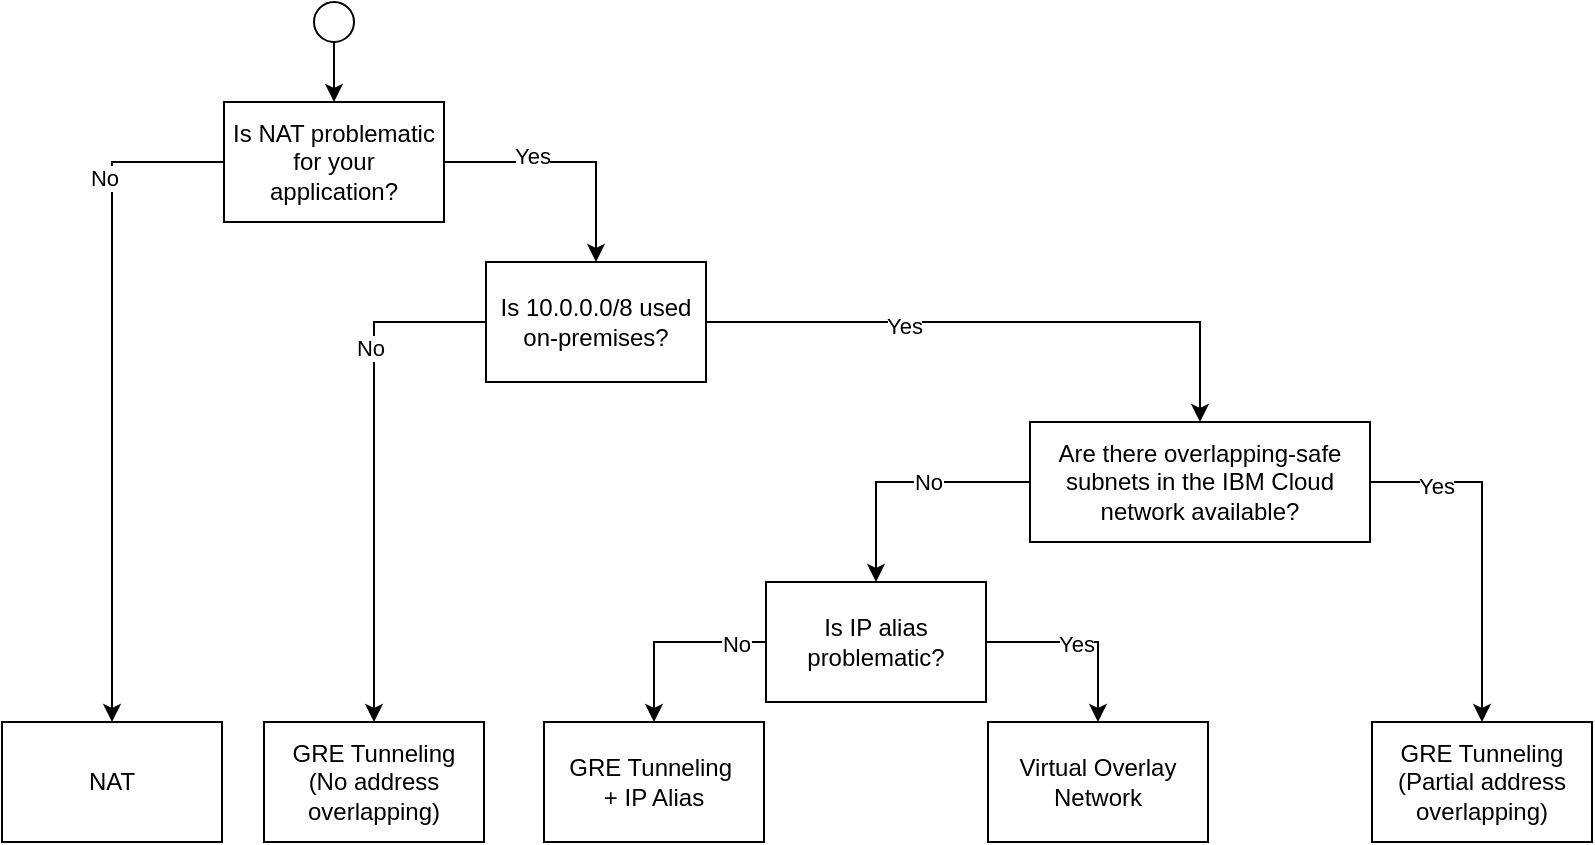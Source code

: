 <mxfile version="21.6.8" type="device">
  <diagram name="Page-1" id="CTSBTtlPjF7ZJka6tU7G">
    <mxGraphModel dx="1434" dy="836" grid="1" gridSize="10" guides="1" tooltips="1" connect="1" arrows="1" fold="1" page="1" pageScale="1" pageWidth="850" pageHeight="1100" math="0" shadow="0">
      <root>
        <mxCell id="0" />
        <mxCell id="1" parent="0" />
        <mxCell id="4ODZif7YlOPQW65o_ZpC-4" value="" style="edgeStyle=orthogonalEdgeStyle;rounded=0;orthogonalLoop=1;jettySize=auto;html=1;" parent="1" source="4ODZif7YlOPQW65o_ZpC-1" target="4ODZif7YlOPQW65o_ZpC-3" edge="1">
          <mxGeometry relative="1" as="geometry" />
        </mxCell>
        <mxCell id="4ODZif7YlOPQW65o_ZpC-1" value="" style="ellipse;whiteSpace=wrap;html=1;aspect=fixed;" parent="1" vertex="1">
          <mxGeometry x="185" y="130" width="20" height="20" as="geometry" />
        </mxCell>
        <mxCell id="4ODZif7YlOPQW65o_ZpC-6" value="" style="edgeStyle=orthogonalEdgeStyle;rounded=0;orthogonalLoop=1;jettySize=auto;html=1;" parent="1" source="4ODZif7YlOPQW65o_ZpC-3" target="4ODZif7YlOPQW65o_ZpC-5" edge="1">
          <mxGeometry relative="1" as="geometry" />
        </mxCell>
        <mxCell id="4ODZif7YlOPQW65o_ZpC-15" value="No" style="edgeLabel;html=1;align=center;verticalAlign=middle;resizable=0;points=[];" parent="4ODZif7YlOPQW65o_ZpC-6" vertex="1" connectable="0">
          <mxGeometry x="-0.621" y="-4" relative="1" as="geometry">
            <mxPoint as="offset" />
          </mxGeometry>
        </mxCell>
        <mxCell id="4ODZif7YlOPQW65o_ZpC-8" value="" style="edgeStyle=orthogonalEdgeStyle;rounded=0;orthogonalLoop=1;jettySize=auto;html=1;entryX=0.5;entryY=0;entryDx=0;entryDy=0;" parent="1" source="4ODZif7YlOPQW65o_ZpC-3" target="4ODZif7YlOPQW65o_ZpC-7" edge="1">
          <mxGeometry relative="1" as="geometry" />
        </mxCell>
        <mxCell id="4ODZif7YlOPQW65o_ZpC-16" value="Yes" style="edgeLabel;html=1;align=center;verticalAlign=middle;resizable=0;points=[];" parent="4ODZif7YlOPQW65o_ZpC-8" vertex="1" connectable="0">
          <mxGeometry x="-0.309" y="3" relative="1" as="geometry">
            <mxPoint as="offset" />
          </mxGeometry>
        </mxCell>
        <mxCell id="4ODZif7YlOPQW65o_ZpC-3" value="Is NAT problematic for your application?" style="whiteSpace=wrap;html=1;" parent="1" vertex="1">
          <mxGeometry x="140" y="180" width="110" height="60" as="geometry" />
        </mxCell>
        <mxCell id="4ODZif7YlOPQW65o_ZpC-5" value="NAT" style="whiteSpace=wrap;html=1;" parent="1" vertex="1">
          <mxGeometry x="29" y="490" width="110" height="60" as="geometry" />
        </mxCell>
        <mxCell id="4ODZif7YlOPQW65o_ZpC-12" value="" style="edgeStyle=orthogonalEdgeStyle;rounded=0;orthogonalLoop=1;jettySize=auto;html=1;" parent="1" source="4ODZif7YlOPQW65o_ZpC-7" target="4ODZif7YlOPQW65o_ZpC-11" edge="1">
          <mxGeometry relative="1" as="geometry" />
        </mxCell>
        <mxCell id="4ODZif7YlOPQW65o_ZpC-17" value="No" style="edgeLabel;html=1;align=center;verticalAlign=middle;resizable=0;points=[];" parent="4ODZif7YlOPQW65o_ZpC-12" vertex="1" connectable="0">
          <mxGeometry x="-0.463" y="-2" relative="1" as="geometry">
            <mxPoint as="offset" />
          </mxGeometry>
        </mxCell>
        <mxCell id="4ODZif7YlOPQW65o_ZpC-14" value="" style="edgeStyle=orthogonalEdgeStyle;rounded=0;orthogonalLoop=1;jettySize=auto;html=1;entryX=0.5;entryY=0;entryDx=0;entryDy=0;" parent="1" source="4ODZif7YlOPQW65o_ZpC-7" target="4ODZif7YlOPQW65o_ZpC-13" edge="1">
          <mxGeometry relative="1" as="geometry" />
        </mxCell>
        <mxCell id="4ODZif7YlOPQW65o_ZpC-18" value="Yes" style="edgeLabel;html=1;align=center;verticalAlign=middle;resizable=0;points=[];" parent="4ODZif7YlOPQW65o_ZpC-14" vertex="1" connectable="0">
          <mxGeometry x="-0.338" y="-2" relative="1" as="geometry">
            <mxPoint as="offset" />
          </mxGeometry>
        </mxCell>
        <mxCell id="4ODZif7YlOPQW65o_ZpC-7" value="Is 10.0.0.0/8 used on-premises?" style="whiteSpace=wrap;html=1;" parent="1" vertex="1">
          <mxGeometry x="271" y="260" width="110" height="60" as="geometry" />
        </mxCell>
        <mxCell id="4ODZif7YlOPQW65o_ZpC-11" value="GRE Tunneling &lt;br&gt;(No address overlapping)" style="whiteSpace=wrap;html=1;" parent="1" vertex="1">
          <mxGeometry x="160" y="490" width="110" height="60" as="geometry" />
        </mxCell>
        <mxCell id="4ODZif7YlOPQW65o_ZpC-20" value="" style="edgeStyle=orthogonalEdgeStyle;rounded=0;orthogonalLoop=1;jettySize=auto;html=1;" parent="1" source="4ODZif7YlOPQW65o_ZpC-13" target="4ODZif7YlOPQW65o_ZpC-19" edge="1">
          <mxGeometry relative="1" as="geometry" />
        </mxCell>
        <mxCell id="4ODZif7YlOPQW65o_ZpC-29" value="Yes" style="edgeLabel;html=1;align=center;verticalAlign=middle;resizable=0;points=[];" parent="4ODZif7YlOPQW65o_ZpC-20" vertex="1" connectable="0">
          <mxGeometry x="-0.632" y="-2" relative="1" as="geometry">
            <mxPoint as="offset" />
          </mxGeometry>
        </mxCell>
        <mxCell id="4ODZif7YlOPQW65o_ZpC-22" value="" style="edgeStyle=orthogonalEdgeStyle;rounded=0;orthogonalLoop=1;jettySize=auto;html=1;" parent="1" source="4ODZif7YlOPQW65o_ZpC-13" target="4ODZif7YlOPQW65o_ZpC-21" edge="1">
          <mxGeometry relative="1" as="geometry" />
        </mxCell>
        <mxCell id="4ODZif7YlOPQW65o_ZpC-30" value="No" style="edgeLabel;html=1;align=center;verticalAlign=middle;resizable=0;points=[];" parent="4ODZif7YlOPQW65o_ZpC-22" vertex="1" connectable="0">
          <mxGeometry x="-0.2" relative="1" as="geometry">
            <mxPoint as="offset" />
          </mxGeometry>
        </mxCell>
        <mxCell id="4ODZif7YlOPQW65o_ZpC-13" value="Are there overlapping-safe subnets in the IBM Cloud network available?" style="whiteSpace=wrap;html=1;" parent="1" vertex="1">
          <mxGeometry x="543" y="340" width="170" height="60" as="geometry" />
        </mxCell>
        <mxCell id="4ODZif7YlOPQW65o_ZpC-19" value="GRE Tunneling&lt;br style=&quot;border-color: var(--border-color);&quot;&gt;(Partial address overlapping)" style="whiteSpace=wrap;html=1;" parent="1" vertex="1">
          <mxGeometry x="714" y="490" width="110" height="60" as="geometry" />
        </mxCell>
        <mxCell id="4ODZif7YlOPQW65o_ZpC-24" value="" style="edgeStyle=orthogonalEdgeStyle;rounded=0;orthogonalLoop=1;jettySize=auto;html=1;" parent="1" source="4ODZif7YlOPQW65o_ZpC-21" target="4ODZif7YlOPQW65o_ZpC-23" edge="1">
          <mxGeometry relative="1" as="geometry" />
        </mxCell>
        <mxCell id="4ODZif7YlOPQW65o_ZpC-27" value="No" style="edgeLabel;html=1;align=center;verticalAlign=middle;resizable=0;points=[];" parent="4ODZif7YlOPQW65o_ZpC-24" vertex="1" connectable="0">
          <mxGeometry x="-0.673" y="1" relative="1" as="geometry">
            <mxPoint as="offset" />
          </mxGeometry>
        </mxCell>
        <mxCell id="4ODZif7YlOPQW65o_ZpC-26" value="" style="edgeStyle=orthogonalEdgeStyle;rounded=0;orthogonalLoop=1;jettySize=auto;html=1;" parent="1" source="4ODZif7YlOPQW65o_ZpC-21" target="4ODZif7YlOPQW65o_ZpC-25" edge="1">
          <mxGeometry relative="1" as="geometry" />
        </mxCell>
        <mxCell id="4ODZif7YlOPQW65o_ZpC-28" value="Yes" style="edgeLabel;html=1;align=center;verticalAlign=middle;resizable=0;points=[];" parent="4ODZif7YlOPQW65o_ZpC-26" vertex="1" connectable="0">
          <mxGeometry x="-0.061" y="-1" relative="1" as="geometry">
            <mxPoint as="offset" />
          </mxGeometry>
        </mxCell>
        <mxCell id="4ODZif7YlOPQW65o_ZpC-21" value="Is IP alias problematic?" style="whiteSpace=wrap;html=1;" parent="1" vertex="1">
          <mxGeometry x="411" y="420" width="110" height="60" as="geometry" />
        </mxCell>
        <mxCell id="4ODZif7YlOPQW65o_ZpC-23" value="GRE Tunneling&amp;nbsp;&lt;br&gt;+ IP Alias" style="whiteSpace=wrap;html=1;" parent="1" vertex="1">
          <mxGeometry x="300" y="490" width="110" height="60" as="geometry" />
        </mxCell>
        <mxCell id="4ODZif7YlOPQW65o_ZpC-25" value="Virtual Overlay Network" style="whiteSpace=wrap;html=1;" parent="1" vertex="1">
          <mxGeometry x="522" y="490" width="110" height="60" as="geometry" />
        </mxCell>
      </root>
    </mxGraphModel>
  </diagram>
</mxfile>

